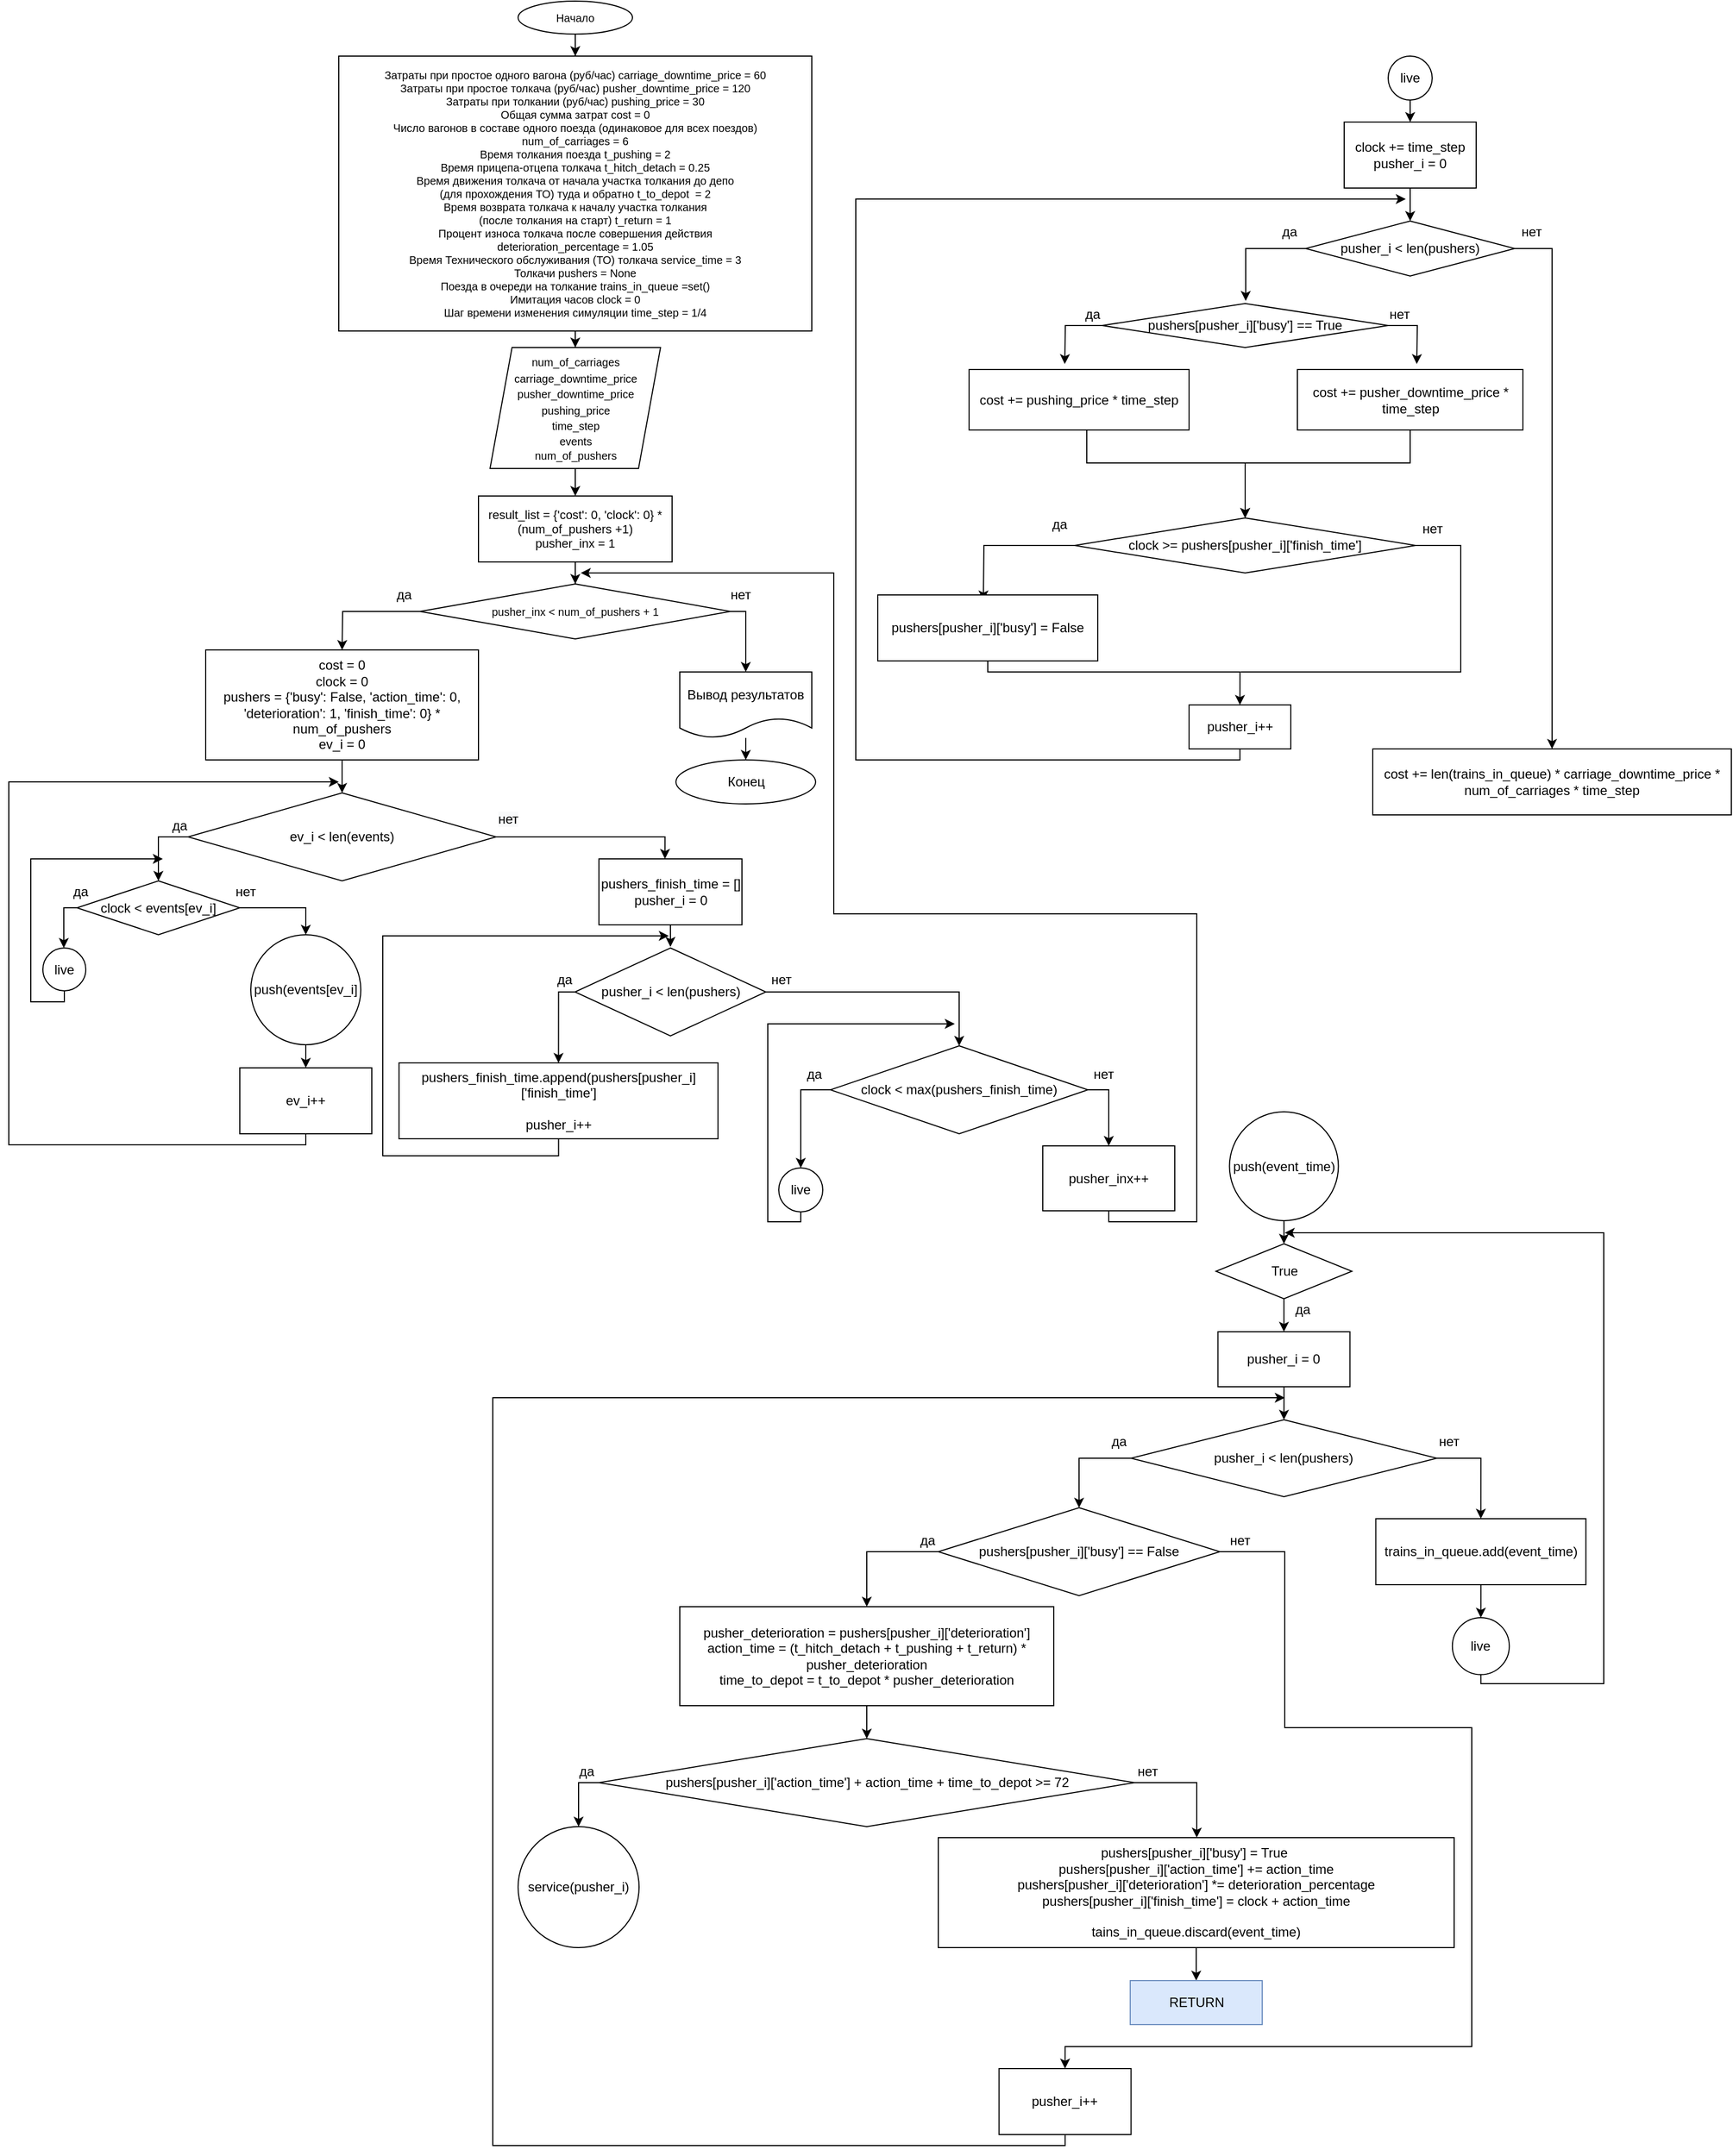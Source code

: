 <mxfile version="13.7.9" type="device"><diagram id="8VzFEbiRqdYyWwuXummy" name="main"><mxGraphModel dx="2607" dy="3995" grid="1" gridSize="10" guides="1" tooltips="1" connect="1" arrows="1" fold="1" page="1" pageScale="1" pageWidth="827" pageHeight="1169" math="0" shadow="0"><root><mxCell id="0"/><mxCell id="1" parent="0"/><mxCell id="mQcYzWF9HhW6J_yW_j6e-83" style="edgeStyle=orthogonalEdgeStyle;rounded=0;orthogonalLoop=1;jettySize=auto;html=1;entryX=0.5;entryY=0;entryDx=0;entryDy=0;" edge="1" parent="1" source="jRvu3xaiUDtHswaDYmxV-2" target="jRvu3xaiUDtHswaDYmxV-4"><mxGeometry relative="1" as="geometry"/></mxCell><mxCell id="jRvu3xaiUDtHswaDYmxV-2" value="&lt;font style=&quot;font-size: 10px&quot;&gt;Начало&lt;/font&gt;" style="ellipse;whiteSpace=wrap;html=1;" parent="1" vertex="1"><mxGeometry x="543" y="-2230" width="104" height="30" as="geometry"/></mxCell><mxCell id="mQcYzWF9HhW6J_yW_j6e-84" style="edgeStyle=orthogonalEdgeStyle;rounded=0;orthogonalLoop=1;jettySize=auto;html=1;entryX=0.5;entryY=0;entryDx=0;entryDy=0;" edge="1" parent="1" source="jRvu3xaiUDtHswaDYmxV-4" target="jRvu3xaiUDtHswaDYmxV-6"><mxGeometry relative="1" as="geometry"/></mxCell><mxCell id="jRvu3xaiUDtHswaDYmxV-4" value="&lt;p style=&quot;font-size: 10px&quot; align=&quot;center&quot;&gt;&lt;font style=&quot;font-size: 10px&quot; face=&quot;Helvetica&quot;&gt;&lt;span style=&quot;background-color: rgb(255 , 255 , 255)&quot;&gt;Затраты при простое одного вагона (руб/час) &lt;/span&gt;&lt;span style=&quot;background-color: rgb(255 , 255 , 255)&quot;&gt;&lt;span style=&quot;background-color: rgb(255 , 255 , 255)&quot;&gt;carriage_downtime_price = 60&lt;/span&gt;&lt;br&gt;&lt;/span&gt;&lt;/font&gt;    &lt;font style=&quot;font-size: 10px&quot; face=&quot;Helvetica&quot;&gt;&lt;span style=&quot;background-color: rgb(255 , 255 , 255)&quot;&gt;Затраты при простое толкача (руб/час)&lt;/span&gt;&lt;span style=&quot;background-color: rgb(255 , 255 , 255)&quot;&gt;&lt;span style=&quot;background-color: rgb(255 , 255 , 255)&quot;&gt; pusher_downtime_price&lt;/span&gt; = 120&lt;br&gt;&lt;/span&gt;&lt;/font&gt;    &lt;font style=&quot;font-size: 10px&quot; face=&quot;Helvetica&quot;&gt;&lt;span style=&quot;background-color: rgb(255 , 255 , 255)&quot;&gt;Затраты при толкании (руб/час)&lt;/span&gt;&lt;span style=&quot;background-color: rgb(255 , 255 , 255)&quot;&gt;&lt;span style=&quot;background-color: rgb(255 , 255 , 255)&quot;&gt; pushing_price&lt;/span&gt; = 30&lt;br&gt;&lt;/span&gt;&lt;/font&gt;    &lt;font style=&quot;font-size: 10px&quot; face=&quot;Helvetica&quot;&gt;&lt;span style=&quot;background-color: rgb(255 , 255 , 255)&quot;&gt;Общая сумма затрат &lt;/span&gt;&lt;span style=&quot;background-color: rgb(255 , 255 , 255)&quot;&gt;&lt;span style=&quot;background-color: rgb(255 , 255 , 255)&quot;&gt;cost = 0&lt;/span&gt;&lt;br&gt;&lt;/span&gt;&lt;/font&gt;    &lt;font style=&quot;font-size: 10px&quot; face=&quot;Helvetica&quot;&gt;&lt;span style=&quot;background-color: rgb(255 , 255 , 255)&quot;&gt;Число вагонов в составе одного поезда (одинаковое для всех поездов)&lt;/span&gt;&lt;br&gt;&lt;span style=&quot;background-color: rgb(255 , 255 , 255)&quot;&gt;&lt;span style=&quot;background-color: rgb(255 , 255 , 255)&quot;&gt;&lt;span style=&quot;background-color: rgb(255 , 255 , 255)&quot;&gt;&lt;/span&gt;num_of_carriages&lt;/span&gt; = 6&lt;br&gt;&lt;/span&gt;&lt;/font&gt;    &lt;font style=&quot;font-size: 10px&quot; face=&quot;Helvetica&quot;&gt;&lt;span style=&quot;background-color: rgb(255 , 255 , 255)&quot;&gt;Время толкания поезда&lt;/span&gt;&lt;span style=&quot;background-color: rgb(255 , 255 , 255)&quot;&gt;&lt;span style=&quot;background-color: rgb(255 , 255 , 255)&quot;&gt; t_pushing&lt;/span&gt; = 2&lt;br&gt;&lt;/span&gt;&lt;/font&gt;    &lt;font style=&quot;font-size: 10px&quot; face=&quot;Helvetica&quot;&gt;&lt;span style=&quot;background-color: rgb(255 , 255 , 255)&quot;&gt;Время прицепа-отцепа толкача&lt;/span&gt;&lt;span style=&quot;background-color: rgb(255 , 255 , 255)&quot;&gt;&lt;span style=&quot;background-color: rgb(255 , 255 , 255)&quot;&gt; t_hitch_detach = 0.25&lt;/span&gt;&lt;br&gt;&lt;/span&gt;&lt;/font&gt;    &lt;font style=&quot;font-size: 10px&quot; face=&quot;Helvetica&quot;&gt;&lt;span style=&quot;background-color: rgb(255 , 255 , 255)&quot;&gt;Время движения толкача от начала участка толкания до депо&lt;br&gt;    (для прохождения ТО) туда и обратно&lt;/span&gt;&lt;span style=&quot;background-color: rgb(255 , 255 , 255)&quot;&gt;&lt;span style=&quot;background-color: rgb(255 , 255 , 255)&quot;&gt; t_to_depot&lt;/span&gt;&amp;nbsp; = 2&lt;br&gt;&lt;/span&gt;&lt;/font&gt;    &lt;font style=&quot;font-size: 10px&quot; face=&quot;Helvetica&quot;&gt;&lt;span style=&quot;background-color: rgb(255 , 255 , 255)&quot;&gt;Время возврата толкача к началу участка толкания&lt;br&gt;    (после толкания на старт)&lt;/span&gt;&lt;span style=&quot;background-color: rgb(255 , 255 , 255)&quot;&gt;&lt;span style=&quot;background-color: rgb(255 , 255 , 255)&quot;&gt; t_return&lt;/span&gt; = 1&lt;br&gt;&lt;/span&gt;&lt;/font&gt;    &lt;font style=&quot;font-size: 10px&quot; face=&quot;Helvetica&quot;&gt;&lt;span style=&quot;background-color: rgb(255 , 255 , 255)&quot;&gt;Процент износа толкача после совершения действия&lt;/span&gt;&lt;br&gt;&lt;span style=&quot;background-color: rgb(255 , 255 , 255)&quot;&gt;&lt;span style=&quot;background-color: rgb(255 , 255 , 255)&quot;&gt;&lt;span style=&quot;background-color: rgb(255 , 255 , 255)&quot;&gt;&lt;/span&gt;deterioration_percentage&lt;/span&gt; = 1.05&lt;br&gt;&lt;/span&gt;&lt;/font&gt;    &lt;font style=&quot;font-size: 10px&quot; face=&quot;Helvetica&quot;&gt;&lt;span style=&quot;background-color: rgb(255 , 255 , 255)&quot;&gt;Время Технического обслуживания (ТО) толкача&lt;/span&gt;&lt;span style=&quot;background-color: rgb(255 , 255 , 255)&quot;&gt;&lt;span style=&quot;background-color: rgb(255 , 255 , 255)&quot;&gt; service_time&lt;/span&gt; = 3&lt;br&gt;&lt;/span&gt;&lt;/font&gt;    &lt;font style=&quot;font-size: 10px&quot; face=&quot;Helvetica&quot;&gt;&lt;span style=&quot;background-color: rgb(255 , 255 , 255)&quot;&gt;Толкачи&lt;/span&gt;&lt;span style=&quot;background-color: rgb(255 , 255 , 255)&quot;&gt;&lt;span style=&quot;background-color: rgb(255 , 255 , 255)&quot;&gt; pushers&lt;/span&gt; = None&lt;br&gt;&lt;/span&gt;&lt;/font&gt;    &lt;font style=&quot;font-size: 10px&quot; face=&quot;Helvetica&quot;&gt;&lt;span style=&quot;background-color: rgb(255 , 255 , 255)&quot;&gt;Поезда в очереди на толкание&lt;/span&gt;&lt;span style=&quot;background-color: rgb(255 , 255 , 255)&quot;&gt;&lt;span style=&quot;background-color: rgb(255 , 255 , 255)&quot;&gt; trains_in_queue&lt;/span&gt; =set()&lt;br&gt;&lt;/span&gt;&lt;/font&gt;    &lt;font style=&quot;font-size: 10px&quot; face=&quot;Helvetica&quot;&gt;&lt;span style=&quot;background-color: rgb(255 , 255 , 255)&quot;&gt;Имитация часов&lt;/span&gt;&lt;span style=&quot;background-color: rgb(255 , 255 , 255)&quot;&gt;&lt;span style=&quot;background-color: rgb(255 , 255 , 255)&quot;&gt; clock&lt;/span&gt; = 0&lt;br&gt;&lt;/span&gt;&lt;/font&gt;    &lt;font style=&quot;font-size: 10px&quot; face=&quot;Helvetica&quot;&gt;&lt;span style=&quot;background-color: rgb(255 , 255 , 255)&quot;&gt;Шаг времени изменения симуляции&lt;/span&gt;&lt;span style=&quot;background-color: rgb(255 , 255 , 255)&quot;&gt;&lt;span style=&quot;background-color: rgb(255 , 255 , 255)&quot;&gt;&lt;/span&gt; time_step = 1/4&lt;br&gt;&lt;/span&gt;&lt;/font&gt;&lt;/p&gt;" style="rounded=0;whiteSpace=wrap;html=1;" parent="1" vertex="1"><mxGeometry x="380" y="-2180" width="430" height="250" as="geometry"/></mxCell><mxCell id="mQcYzWF9HhW6J_yW_j6e-85" style="edgeStyle=orthogonalEdgeStyle;rounded=0;orthogonalLoop=1;jettySize=auto;html=1;entryX=0.5;entryY=0;entryDx=0;entryDy=0;" edge="1" parent="1" source="jRvu3xaiUDtHswaDYmxV-6" target="jRvu3xaiUDtHswaDYmxV-19"><mxGeometry relative="1" as="geometry"/></mxCell><mxCell id="jRvu3xaiUDtHswaDYmxV-6" value="&lt;div&gt;&lt;font style=&quot;font-size: 10px&quot; face=&quot;Helvetica&quot;&gt;&lt;span style=&quot;background-color: rgb(255 , 255 , 255)&quot;&gt;&lt;span style=&quot;background-color: rgb(255 , 255 , 255)&quot;&gt;&lt;span style=&quot;background-color: rgb(255 , 255 , 255)&quot;&gt;&lt;/span&gt;num_of_carriages&lt;/span&gt;&lt;br&gt;&lt;/span&gt;&lt;/font&gt;&lt;/div&gt;&lt;div&gt;&lt;font style=&quot;font-size: 10px&quot; face=&quot;Helvetica&quot;&gt;&lt;span style=&quot;background-color: rgb(255 , 255 , 255)&quot;&gt;&lt;/span&gt;&lt;span style=&quot;background-color: rgb(255 , 255 , 255)&quot;&gt;&lt;span style=&quot;background-color: rgb(255 , 255 , 255)&quot;&gt;carriage_downtime_price &lt;/span&gt;&lt;/span&gt;&lt;/font&gt;&lt;br&gt;&lt;font style=&quot;font-size: 10px&quot; face=&quot;Helvetica&quot;&gt;&lt;span style=&quot;background-color: rgb(255 , 255 , 255)&quot;&gt;&lt;/span&gt;&lt;/font&gt;&lt;/div&gt;&lt;div&gt;&lt;font style=&quot;font-size: 10px&quot; face=&quot;Helvetica&quot;&gt;&lt;span style=&quot;background-color: rgb(255 , 255 , 255)&quot;&gt;&lt;/span&gt;&lt;/font&gt;&lt;/div&gt;&lt;div&gt;&lt;font style=&quot;font-size: 10px&quot; face=&quot;Helvetica&quot;&gt;&lt;span style=&quot;background-color: rgb(255 , 255 , 255)&quot;&gt;&lt;span style=&quot;background-color: rgb(255 , 255 , 255)&quot;&gt;pusher_downtime_price&lt;/span&gt;&lt;/span&gt;&lt;/font&gt;&lt;/div&gt;&lt;div&gt;&lt;font style=&quot;font-size: 10px&quot; face=&quot;Helvetica&quot;&gt;&lt;span style=&quot;background-color: rgb(255 , 255 , 255)&quot;&gt;&lt;span style=&quot;background-color: rgb(255 , 255 , 255)&quot;&gt;&lt;font style=&quot;font-size: 10px&quot; face=&quot;Helvetica&quot;&gt;&lt;span style=&quot;background-color: rgb(255 , 255 , 255)&quot;&gt;&lt;span style=&quot;background-color: rgb(255 , 255 , 255)&quot;&gt;pushing_price&lt;/span&gt;&lt;/span&gt;&lt;/font&gt;&lt;/span&gt;&lt;/span&gt;&lt;/font&gt;&lt;/div&gt;&lt;div&gt;&lt;font style=&quot;font-size: 10px&quot; face=&quot;Helvetica&quot;&gt;&lt;span style=&quot;background-color: rgb(255 , 255 , 255)&quot;&gt;&lt;span style=&quot;background-color: rgb(255 , 255 , 255)&quot;&gt;&lt;font style=&quot;font-size: 10px&quot; face=&quot;Helvetica&quot;&gt;&lt;span style=&quot;background-color: rgb(255 , 255 , 255)&quot;&gt;&lt;span style=&quot;background-color: rgb(255 , 255 , 255)&quot;&gt;&lt;font style=&quot;font-size: 10px&quot; face=&quot;Helvetica&quot;&gt;&lt;span style=&quot;background-color: rgb(255 , 255 , 255)&quot;&gt;time_step&lt;/span&gt;&lt;/font&gt;&lt;/span&gt;&lt;/span&gt;&lt;/font&gt;&lt;/span&gt;&lt;/span&gt;&lt;/font&gt;&lt;/div&gt;&lt;div&gt;&lt;font style=&quot;font-size: 10px&quot; face=&quot;Helvetica&quot;&gt;&lt;span style=&quot;background-color: rgb(255 , 255 , 255)&quot;&gt;&lt;span style=&quot;background-color: rgb(255 , 255 , 255)&quot;&gt;&lt;font style=&quot;font-size: 10px&quot; face=&quot;Helvetica&quot;&gt;&lt;span style=&quot;background-color: rgb(255 , 255 , 255)&quot;&gt;&lt;span style=&quot;background-color: rgb(255 , 255 , 255)&quot;&gt;&lt;font style=&quot;font-size: 10px&quot; face=&quot;Helvetica&quot;&gt;&lt;span style=&quot;background-color: rgb(255 , 255 , 255)&quot;&gt;events&lt;br&gt;&lt;/span&gt;&lt;/font&gt;&lt;/span&gt;&lt;/span&gt;&lt;/font&gt;&lt;/span&gt;&lt;/span&gt;&lt;/font&gt;&lt;/div&gt;&lt;div style=&quot;font-size: 10px&quot;&gt;num_of_pushers&lt;br&gt;&lt;/div&gt;" style="shape=parallelogram;perimeter=parallelogramPerimeter;whiteSpace=wrap;html=1;fixedSize=1;align=center;" parent="1" vertex="1"><mxGeometry x="517.5" y="-1915" width="155" height="110" as="geometry"/></mxCell><mxCell id="jRvu3xaiUDtHswaDYmxV-7" style="edgeStyle=orthogonalEdgeStyle;rounded=0;orthogonalLoop=1;jettySize=auto;html=1;exitX=0;exitY=0.5;exitDx=0;exitDy=0;entryX=0.5;entryY=0;entryDx=0;entryDy=0;" parent="1" source="jRvu3xaiUDtHswaDYmxV-9" edge="1"><mxGeometry relative="1" as="geometry"><mxPoint x="383" y="-1640" as="targetPoint"/></mxGeometry></mxCell><mxCell id="mQcYzWF9HhW6J_yW_j6e-87" style="edgeStyle=orthogonalEdgeStyle;rounded=0;orthogonalLoop=1;jettySize=auto;html=1;entryX=0.5;entryY=0;entryDx=0;entryDy=0;" edge="1" parent="1" source="jRvu3xaiUDtHswaDYmxV-9" target="mQcYzWF9HhW6J_yW_j6e-70"><mxGeometry relative="1" as="geometry"><Array as="points"><mxPoint x="750" y="-1675"/></Array></mxGeometry></mxCell><mxCell id="jRvu3xaiUDtHswaDYmxV-9" value="&lt;font style=&quot;font-size: 10px&quot;&gt;pusher_inx &amp;lt; num_of_pushers + 1&lt;/font&gt;" style="rhombus;whiteSpace=wrap;html=1;" parent="1" vertex="1"><mxGeometry x="454" y="-1700" width="282" height="50" as="geometry"/></mxCell><mxCell id="mQcYzWF9HhW6J_yW_j6e-24" style="edgeStyle=orthogonalEdgeStyle;rounded=0;orthogonalLoop=1;jettySize=auto;html=1;entryX=0.5;entryY=0;entryDx=0;entryDy=0;" edge="1" parent="1" source="jRvu3xaiUDtHswaDYmxV-10" target="jRvu3xaiUDtHswaDYmxV-21"><mxGeometry relative="1" as="geometry"/></mxCell><mxCell id="jRvu3xaiUDtHswaDYmxV-10" value="&lt;div&gt;cost = 0&lt;/div&gt;&lt;div&gt;clock = 0&lt;/div&gt;&lt;div&gt;pushers = {'busy': False, 'action_time': 0, 'deterioration': 1, 'finish_time': 0} * num_of_pushers&lt;/div&gt;&lt;div&gt;ev_i = 0&lt;br&gt;&lt;/div&gt;" style="rounded=0;whiteSpace=wrap;html=1;" parent="1" vertex="1"><mxGeometry x="259" y="-1640" width="248" height="100" as="geometry"/></mxCell><mxCell id="jRvu3xaiUDtHswaDYmxV-14" value="да" style="text;html=1;align=center;verticalAlign=middle;resizable=0;points=[];autosize=1;" parent="1" vertex="1"><mxGeometry x="424" y="-1700" width="30" height="20" as="geometry"/></mxCell><mxCell id="mQcYzWF9HhW6J_yW_j6e-86" style="edgeStyle=orthogonalEdgeStyle;rounded=0;orthogonalLoop=1;jettySize=auto;html=1;entryX=0.5;entryY=0;entryDx=0;entryDy=0;" edge="1" parent="1" source="jRvu3xaiUDtHswaDYmxV-19" target="jRvu3xaiUDtHswaDYmxV-9"><mxGeometry relative="1" as="geometry"/></mxCell><mxCell id="jRvu3xaiUDtHswaDYmxV-19" value="&lt;div style=&quot;font-size: 11px&quot;&gt;&lt;font style=&quot;font-size: 11px&quot;&gt;result_list = {'cost': 0, 'clock': 0} * (num_of_pushers +1)&lt;br&gt;&lt;/font&gt;&lt;/div&gt;&lt;div style=&quot;font-size: 11px&quot;&gt;&lt;font style=&quot;font-size: 11px&quot;&gt;pusher_inx = 1&lt;/font&gt;&lt;/div&gt;" style="rounded=0;whiteSpace=wrap;html=1;" parent="1" vertex="1"><mxGeometry x="507" y="-1780" width="176" height="60" as="geometry"/></mxCell><mxCell id="mQcYzWF9HhW6J_yW_j6e-23" style="edgeStyle=orthogonalEdgeStyle;rounded=0;orthogonalLoop=1;jettySize=auto;html=1;entryX=0.5;entryY=0;entryDx=0;entryDy=0;" edge="1" parent="1" source="jRvu3xaiUDtHswaDYmxV-21" target="jRvu3xaiUDtHswaDYmxV-23"><mxGeometry relative="1" as="geometry"><Array as="points"><mxPoint x="383" y="-1470"/><mxPoint x="210" y="-1470"/></Array></mxGeometry></mxCell><mxCell id="mQcYzWF9HhW6J_yW_j6e-72" style="edgeStyle=orthogonalEdgeStyle;rounded=0;orthogonalLoop=1;jettySize=auto;html=1;entryX=0.462;entryY=0;entryDx=0;entryDy=0;entryPerimeter=0;" edge="1" parent="1" source="jRvu3xaiUDtHswaDYmxV-21" target="mQcYzWF9HhW6J_yW_j6e-64"><mxGeometry relative="1" as="geometry"/></mxCell><mxCell id="jRvu3xaiUDtHswaDYmxV-21" value="ev_i &amp;lt; len(events)" style="rhombus;whiteSpace=wrap;html=1;" parent="1" vertex="1"><mxGeometry x="243" y="-1510" width="280" height="80" as="geometry"/></mxCell><mxCell id="jRvu3xaiUDtHswaDYmxV-27" style="edgeStyle=orthogonalEdgeStyle;rounded=0;orthogonalLoop=1;jettySize=auto;html=1;entryX=0.5;entryY=0;entryDx=0;entryDy=0;" parent="1" source="jRvu3xaiUDtHswaDYmxV-23" target="jRvu3xaiUDtHswaDYmxV-24" edge="1"><mxGeometry relative="1" as="geometry"><Array as="points"><mxPoint x="130" y="-1405"/><mxPoint x="130" y="-1369"/></Array></mxGeometry></mxCell><mxCell id="mQcYzWF9HhW6J_yW_j6e-62" style="edgeStyle=orthogonalEdgeStyle;rounded=0;orthogonalLoop=1;jettySize=auto;html=1;entryX=0.5;entryY=0;entryDx=0;entryDy=0;" edge="1" parent="1" source="jRvu3xaiUDtHswaDYmxV-23" target="jRvu3xaiUDtHswaDYmxV-29"><mxGeometry relative="1" as="geometry"/></mxCell><mxCell id="jRvu3xaiUDtHswaDYmxV-23" value="clock &amp;lt; events[ev_i]" style="rhombus;whiteSpace=wrap;html=1;" parent="1" vertex="1"><mxGeometry x="142" y="-1430" width="148" height="49" as="geometry"/></mxCell><mxCell id="mQcYzWF9HhW6J_yW_j6e-63" style="edgeStyle=orthogonalEdgeStyle;rounded=0;orthogonalLoop=1;jettySize=auto;html=1;" edge="1" parent="1" source="jRvu3xaiUDtHswaDYmxV-24"><mxGeometry relative="1" as="geometry"><mxPoint x="220" y="-1450" as="targetPoint"/><Array as="points"><mxPoint x="131" y="-1320"/><mxPoint x="100" y="-1320"/><mxPoint x="100" y="-1450"/></Array></mxGeometry></mxCell><mxCell id="jRvu3xaiUDtHswaDYmxV-24" value="live" style="ellipse;whiteSpace=wrap;html=1;aspect=fixed;" parent="1" vertex="1"><mxGeometry x="111" y="-1369" width="39" height="39" as="geometry"/></mxCell><mxCell id="jRvu3xaiUDtHswaDYmxV-44" style="edgeStyle=orthogonalEdgeStyle;rounded=0;orthogonalLoop=1;jettySize=auto;html=1;exitX=0.5;exitY=1;exitDx=0;exitDy=0;entryX=0.5;entryY=0;entryDx=0;entryDy=0;" parent="1" source="jRvu3xaiUDtHswaDYmxV-26" target="jRvu3xaiUDtHswaDYmxV-33" edge="1"><mxGeometry relative="1" as="geometry"/></mxCell><mxCell id="jRvu3xaiUDtHswaDYmxV-26" value="live" style="ellipse;whiteSpace=wrap;html=1;aspect=fixed;" parent="1" vertex="1"><mxGeometry x="1334" y="-2180" width="40" height="40" as="geometry"/></mxCell><mxCell id="mQcYzWF9HhW6J_yW_j6e-21" style="edgeStyle=orthogonalEdgeStyle;rounded=0;orthogonalLoop=1;jettySize=auto;html=1;entryX=0.5;entryY=0;entryDx=0;entryDy=0;" edge="1" parent="1" source="jRvu3xaiUDtHswaDYmxV-29" target="jRvu3xaiUDtHswaDYmxV-74"><mxGeometry relative="1" as="geometry"><Array as="points"><mxPoint x="350" y="-1260"/><mxPoint x="350" y="-1260"/></Array></mxGeometry></mxCell><mxCell id="jRvu3xaiUDtHswaDYmxV-29" value="&lt;div&gt;push(events[ev_i]&lt;/div&gt;" style="ellipse;whiteSpace=wrap;html=1;aspect=fixed;" parent="1" vertex="1"><mxGeometry x="300" y="-1381" width="100" height="100" as="geometry"/></mxCell><mxCell id="jRvu3xaiUDtHswaDYmxV-45" style="edgeStyle=orthogonalEdgeStyle;rounded=0;orthogonalLoop=1;jettySize=auto;html=1;entryX=0.5;entryY=0;entryDx=0;entryDy=0;" parent="1" source="jRvu3xaiUDtHswaDYmxV-33" edge="1" target="jRvu3xaiUDtHswaDYmxV-34"><mxGeometry relative="1" as="geometry"><mxPoint x="1354" y="-2035" as="targetPoint"/></mxGeometry></mxCell><mxCell id="jRvu3xaiUDtHswaDYmxV-33" value="&lt;div&gt;clock += time_step&lt;/div&gt;&lt;div&gt;pusher_i = 0&lt;br&gt;&lt;/div&gt;" style="rounded=0;whiteSpace=wrap;html=1;" parent="1" vertex="1"><mxGeometry x="1294" y="-2120" width="120" height="60" as="geometry"/></mxCell><mxCell id="jRvu3xaiUDtHswaDYmxV-46" style="edgeStyle=orthogonalEdgeStyle;rounded=0;orthogonalLoop=1;jettySize=auto;html=1;exitX=0;exitY=0.5;exitDx=0;exitDy=0;entryX=0.502;entryY=-0.06;entryDx=0;entryDy=0;entryPerimeter=0;" parent="1" source="jRvu3xaiUDtHswaDYmxV-34" target="jRvu3xaiUDtHswaDYmxV-35" edge="1"><mxGeometry relative="1" as="geometry"/></mxCell><mxCell id="mQcYzWF9HhW6J_yW_j6e-17" style="edgeStyle=orthogonalEdgeStyle;rounded=0;orthogonalLoop=1;jettySize=auto;html=1;entryX=0.5;entryY=0;entryDx=0;entryDy=0;" edge="1" parent="1" source="jRvu3xaiUDtHswaDYmxV-34" target="jRvu3xaiUDtHswaDYmxV-43"><mxGeometry relative="1" as="geometry"><mxPoint x="1510" y="-1700" as="targetPoint"/><Array as="points"><mxPoint x="1483" y="-2005"/></Array></mxGeometry></mxCell><mxCell id="jRvu3xaiUDtHswaDYmxV-34" value="pusher_i &amp;lt; len(pushers)" style="rhombus;whiteSpace=wrap;html=1;" parent="1" vertex="1"><mxGeometry x="1259" y="-2030" width="190" height="50" as="geometry"/></mxCell><mxCell id="mQcYzWF9HhW6J_yW_j6e-13" style="edgeStyle=orthogonalEdgeStyle;rounded=0;orthogonalLoop=1;jettySize=auto;html=1;" edge="1" parent="1" source="jRvu3xaiUDtHswaDYmxV-35"><mxGeometry relative="1" as="geometry"><mxPoint x="1040" y="-1900" as="targetPoint"/></mxGeometry></mxCell><mxCell id="mQcYzWF9HhW6J_yW_j6e-14" style="edgeStyle=orthogonalEdgeStyle;rounded=0;orthogonalLoop=1;jettySize=auto;html=1;" edge="1" parent="1" source="jRvu3xaiUDtHswaDYmxV-35"><mxGeometry relative="1" as="geometry"><mxPoint x="1360.0" y="-1900" as="targetPoint"/></mxGeometry></mxCell><mxCell id="jRvu3xaiUDtHswaDYmxV-35" value="pushers[pusher_i]['busy'] == True" style="rhombus;whiteSpace=wrap;html=1;" parent="1" vertex="1"><mxGeometry x="1074" y="-1955" width="260" height="40" as="geometry"/></mxCell><mxCell id="jRvu3xaiUDtHswaDYmxV-51" style="edgeStyle=orthogonalEdgeStyle;rounded=0;orthogonalLoop=1;jettySize=auto;html=1;entryX=0.5;entryY=0;entryDx=0;entryDy=0;" parent="1" source="jRvu3xaiUDtHswaDYmxV-36" edge="1" target="jRvu3xaiUDtHswaDYmxV-40"><mxGeometry relative="1" as="geometry"><mxPoint x="1200" y="-1805" as="targetPoint"/><Array as="points"><mxPoint x="1060" y="-1810"/><mxPoint x="1204" y="-1810"/></Array></mxGeometry></mxCell><mxCell id="jRvu3xaiUDtHswaDYmxV-36" value="cost += pushing_price * time_step" style="rounded=0;whiteSpace=wrap;html=1;" parent="1" vertex="1"><mxGeometry x="953" y="-1895" width="200" height="55" as="geometry"/></mxCell><mxCell id="jRvu3xaiUDtHswaDYmxV-50" style="edgeStyle=orthogonalEdgeStyle;rounded=0;orthogonalLoop=1;jettySize=auto;html=1;entryX=0.5;entryY=0;entryDx=0;entryDy=0;" parent="1" source="jRvu3xaiUDtHswaDYmxV-37" target="jRvu3xaiUDtHswaDYmxV-40" edge="1"><mxGeometry relative="1" as="geometry"><Array as="points"><mxPoint x="1354" y="-1810"/><mxPoint x="1204" y="-1810"/></Array></mxGeometry></mxCell><mxCell id="jRvu3xaiUDtHswaDYmxV-37" value="cost += pusher_downtime_price * time_step" style="rounded=0;whiteSpace=wrap;html=1;" parent="1" vertex="1"><mxGeometry x="1251.5" y="-1895" width="205" height="55" as="geometry"/></mxCell><mxCell id="jRvu3xaiUDtHswaDYmxV-38" value="нет" style="text;html=1;align=center;verticalAlign=middle;resizable=0;points=[];autosize=1;" parent="1" vertex="1"><mxGeometry x="1329" y="-1955" width="30" height="20" as="geometry"/></mxCell><mxCell id="jRvu3xaiUDtHswaDYmxV-39" value="да" style="text;html=1;align=center;verticalAlign=middle;resizable=0;points=[];autosize=1;" parent="1" vertex="1"><mxGeometry x="1050" y="-1955" width="30" height="20" as="geometry"/></mxCell><mxCell id="jRvu3xaiUDtHswaDYmxV-52" style="edgeStyle=orthogonalEdgeStyle;rounded=0;orthogonalLoop=1;jettySize=auto;html=1;entryX=0.5;entryY=0;entryDx=0;entryDy=0;" parent="1" source="jRvu3xaiUDtHswaDYmxV-40" edge="1"><mxGeometry relative="1" as="geometry"><mxPoint x="966" y="-1685.0" as="targetPoint"/></mxGeometry></mxCell><mxCell id="jRvu3xaiUDtHswaDYmxV-40" value="clock &amp;gt;= pushers[pusher_i]['finish_time']" style="rhombus;whiteSpace=wrap;html=1;" parent="1" vertex="1"><mxGeometry x="1049" y="-1760" width="310" height="50" as="geometry"/></mxCell><mxCell id="mQcYzWF9HhW6J_yW_j6e-31" style="edgeStyle=orthogonalEdgeStyle;rounded=0;orthogonalLoop=1;jettySize=auto;html=1;entryX=0.5;entryY=0;entryDx=0;entryDy=0;" edge="1" parent="1" source="jRvu3xaiUDtHswaDYmxV-41" target="mQcYzWF9HhW6J_yW_j6e-30"><mxGeometry relative="1" as="geometry"><Array as="points"><mxPoint x="970" y="-1620"/><mxPoint x="1199" y="-1620"/></Array></mxGeometry></mxCell><mxCell id="jRvu3xaiUDtHswaDYmxV-41" value="pushers[pusher_i]['busy'] = False" style="rounded=0;whiteSpace=wrap;html=1;" parent="1" vertex="1"><mxGeometry x="870" y="-1690" width="200" height="60" as="geometry"/></mxCell><mxCell id="jRvu3xaiUDtHswaDYmxV-42" value="да" style="text;html=1;align=center;verticalAlign=middle;resizable=0;points=[];autosize=1;" parent="1" vertex="1"><mxGeometry x="1020" y="-1764" width="30" height="20" as="geometry"/></mxCell><mxCell id="jRvu3xaiUDtHswaDYmxV-43" value="cost += len(trains_in_queue) * carriage_downtime_price * num_of_carriages * time_step" style="rounded=0;whiteSpace=wrap;html=1;" parent="1" vertex="1"><mxGeometry x="1320" y="-1550" width="326" height="60" as="geometry"/></mxCell><mxCell id="mQcYzWF9HhW6J_yW_j6e-43" style="edgeStyle=orthogonalEdgeStyle;rounded=0;orthogonalLoop=1;jettySize=auto;html=1;entryX=0.5;entryY=0;entryDx=0;entryDy=0;" edge="1" parent="1" source="jRvu3xaiUDtHswaDYmxV-60" target="jRvu3xaiUDtHswaDYmxV-64"><mxGeometry relative="1" as="geometry"/></mxCell><mxCell id="jRvu3xaiUDtHswaDYmxV-60" value="push(event_time)" style="ellipse;whiteSpace=wrap;html=1;aspect=fixed;" parent="1" vertex="1"><mxGeometry x="1189.75" y="-1220" width="99" height="99" as="geometry"/></mxCell><mxCell id="mQcYzWF9HhW6J_yW_j6e-44" style="edgeStyle=orthogonalEdgeStyle;rounded=0;orthogonalLoop=1;jettySize=auto;html=1;entryX=0.5;entryY=0;entryDx=0;entryDy=0;" edge="1" parent="1" source="jRvu3xaiUDtHswaDYmxV-64" target="jRvu3xaiUDtHswaDYmxV-65"><mxGeometry relative="1" as="geometry"/></mxCell><mxCell id="jRvu3xaiUDtHswaDYmxV-64" value="True" style="rhombus;whiteSpace=wrap;html=1;" parent="1" vertex="1"><mxGeometry x="1177.5" y="-1100" width="123.5" height="50" as="geometry"/></mxCell><mxCell id="mQcYzWF9HhW6J_yW_j6e-34" style="edgeStyle=orthogonalEdgeStyle;rounded=0;orthogonalLoop=1;jettySize=auto;html=1;entryX=0.5;entryY=0;entryDx=0;entryDy=0;" edge="1" parent="1" source="jRvu3xaiUDtHswaDYmxV-65" target="jRvu3xaiUDtHswaDYmxV-66"><mxGeometry relative="1" as="geometry"/></mxCell><mxCell id="jRvu3xaiUDtHswaDYmxV-65" value="pusher_i = 0" style="rounded=0;whiteSpace=wrap;html=1;" parent="1" vertex="1"><mxGeometry x="1179.25" y="-1020" width="120" height="50" as="geometry"/></mxCell><mxCell id="mQcYzWF9HhW6J_yW_j6e-39" style="edgeStyle=orthogonalEdgeStyle;rounded=0;orthogonalLoop=1;jettySize=auto;html=1;entryX=0.5;entryY=0;entryDx=0;entryDy=0;" edge="1" parent="1" source="jRvu3xaiUDtHswaDYmxV-66" target="jRvu3xaiUDtHswaDYmxV-68"><mxGeometry relative="1" as="geometry"><Array as="points"><mxPoint x="1053" y="-905"/></Array></mxGeometry></mxCell><mxCell id="mQcYzWF9HhW6J_yW_j6e-40" style="edgeStyle=orthogonalEdgeStyle;rounded=0;orthogonalLoop=1;jettySize=auto;html=1;entryX=0.5;entryY=0;entryDx=0;entryDy=0;" edge="1" parent="1" source="jRvu3xaiUDtHswaDYmxV-66" target="mQcYzWF9HhW6J_yW_j6e-37"><mxGeometry relative="1" as="geometry"><Array as="points"><mxPoint x="1418" y="-905"/></Array></mxGeometry></mxCell><mxCell id="jRvu3xaiUDtHswaDYmxV-66" value="pusher_i &amp;lt; len(pushers)" style="rhombus;whiteSpace=wrap;html=1;" parent="1" vertex="1"><mxGeometry x="1100.25" y="-940" width="278" height="70" as="geometry"/></mxCell><mxCell id="mQcYzWF9HhW6J_yW_j6e-46" style="edgeStyle=orthogonalEdgeStyle;rounded=0;orthogonalLoop=1;jettySize=auto;html=1;entryX=0.5;entryY=0;entryDx=0;entryDy=0;" edge="1" parent="1" source="jRvu3xaiUDtHswaDYmxV-68" target="jRvu3xaiUDtHswaDYmxV-73"><mxGeometry relative="1" as="geometry"><mxPoint x="1410" y="-400.0" as="targetPoint"/><Array as="points"><mxPoint x="1240" y="-820"/><mxPoint x="1240" y="-660"/><mxPoint x="1410" y="-660"/><mxPoint x="1410" y="-370"/><mxPoint x="1040" y="-370"/></Array></mxGeometry></mxCell><mxCell id="mQcYzWF9HhW6J_yW_j6e-47" style="edgeStyle=orthogonalEdgeStyle;rounded=0;orthogonalLoop=1;jettySize=auto;html=1;" edge="1" parent="1" source="jRvu3xaiUDtHswaDYmxV-68" target="jRvu3xaiUDtHswaDYmxV-69"><mxGeometry relative="1" as="geometry"><Array as="points"><mxPoint x="860" y="-820"/></Array></mxGeometry></mxCell><mxCell id="jRvu3xaiUDtHswaDYmxV-68" value="pushers[pusher_i]['busy'] == False" style="rhombus;whiteSpace=wrap;html=1;" parent="1" vertex="1"><mxGeometry x="925" y="-860" width="256" height="80" as="geometry"/></mxCell><mxCell id="mQcYzWF9HhW6J_yW_j6e-48" style="edgeStyle=orthogonalEdgeStyle;rounded=0;orthogonalLoop=1;jettySize=auto;html=1;entryX=0.5;entryY=0;entryDx=0;entryDy=0;" edge="1" parent="1" source="jRvu3xaiUDtHswaDYmxV-69" target="jRvu3xaiUDtHswaDYmxV-70"><mxGeometry relative="1" as="geometry"/></mxCell><mxCell id="jRvu3xaiUDtHswaDYmxV-69" value="&lt;div&gt;pusher_deterioration = pushers[pusher_i]['deterioration']&lt;/div&gt;&lt;div&gt;action_time = (t_hitch_detach + t_pushing + t_return) * pusher_deterioration&lt;/div&gt;&lt;div&gt;time_to_depot = t_to_depot * pusher_deterioration&lt;br&gt;&lt;/div&gt;" style="rounded=0;whiteSpace=wrap;html=1;" parent="1" vertex="1"><mxGeometry x="690" y="-770" width="340" height="90" as="geometry"/></mxCell><mxCell id="mQcYzWF9HhW6J_yW_j6e-49" style="edgeStyle=orthogonalEdgeStyle;rounded=0;orthogonalLoop=1;jettySize=auto;html=1;entryX=0.5;entryY=0;entryDx=0;entryDy=0;" edge="1" parent="1" source="jRvu3xaiUDtHswaDYmxV-70" target="jRvu3xaiUDtHswaDYmxV-72"><mxGeometry relative="1" as="geometry"><Array as="points"><mxPoint x="860" y="-610"/><mxPoint x="598" y="-610"/></Array></mxGeometry></mxCell><mxCell id="mQcYzWF9HhW6J_yW_j6e-50" style="edgeStyle=orthogonalEdgeStyle;rounded=0;orthogonalLoop=1;jettySize=auto;html=1;" edge="1" parent="1" source="jRvu3xaiUDtHswaDYmxV-70" target="mQcYzWF9HhW6J_yW_j6e-35"><mxGeometry relative="1" as="geometry"><Array as="points"><mxPoint x="860" y="-610"/><mxPoint x="1160" y="-610"/></Array></mxGeometry></mxCell><mxCell id="jRvu3xaiUDtHswaDYmxV-70" value="pushers[pusher_i]['action_time'] + action_time + time_to_depot &amp;gt;= 72" style="rhombus;whiteSpace=wrap;html=1;" parent="1" vertex="1"><mxGeometry x="616.5" y="-650" width="487" height="80" as="geometry"/></mxCell><mxCell id="jRvu3xaiUDtHswaDYmxV-72" value="service(pusher_i)" style="ellipse;whiteSpace=wrap;html=1;aspect=fixed;" parent="1" vertex="1"><mxGeometry x="543" y="-570" width="110" height="110" as="geometry"/></mxCell><mxCell id="mQcYzWF9HhW6J_yW_j6e-33" style="edgeStyle=orthogonalEdgeStyle;rounded=0;orthogonalLoop=1;jettySize=auto;html=1;" edge="1" parent="1" source="jRvu3xaiUDtHswaDYmxV-73"><mxGeometry relative="1" as="geometry"><mxPoint x="1240" y="-960" as="targetPoint"/><Array as="points"><mxPoint x="1040" y="-280"/><mxPoint x="520" y="-280"/><mxPoint x="520" y="-960"/></Array></mxGeometry></mxCell><mxCell id="jRvu3xaiUDtHswaDYmxV-73" value="pusher_i++" style="rounded=0;whiteSpace=wrap;html=1;" parent="1" vertex="1"><mxGeometry x="980.25" y="-350" width="120" height="60" as="geometry"/></mxCell><mxCell id="mQcYzWF9HhW6J_yW_j6e-22" style="edgeStyle=orthogonalEdgeStyle;rounded=0;orthogonalLoop=1;jettySize=auto;html=1;" edge="1" parent="1" source="jRvu3xaiUDtHswaDYmxV-74"><mxGeometry relative="1" as="geometry"><mxPoint x="380" y="-1520" as="targetPoint"/><Array as="points"><mxPoint x="350" y="-1190"/><mxPoint x="80" y="-1190"/><mxPoint x="80" y="-1520"/></Array></mxGeometry></mxCell><mxCell id="jRvu3xaiUDtHswaDYmxV-74" value="ev_i++" style="rounded=0;whiteSpace=wrap;html=1;" parent="1" vertex="1"><mxGeometry x="290" y="-1260" width="120" height="60" as="geometry"/></mxCell><mxCell id="mQcYzWF9HhW6J_yW_j6e-11" value="" style="endArrow=none;html=1;entryX=1;entryY=0.5;entryDx=0;entryDy=0;rounded=0;" edge="1" parent="1" target="jRvu3xaiUDtHswaDYmxV-40"><mxGeometry width="50" height="50" relative="1" as="geometry"><mxPoint x="1200" y="-1620" as="sourcePoint"/><mxPoint x="1359" y="-1740" as="targetPoint"/><Array as="points"><mxPoint x="1400" y="-1620"/><mxPoint x="1400" y="-1735"/></Array></mxGeometry></mxCell><mxCell id="mQcYzWF9HhW6J_yW_j6e-12" value="нет" style="text;html=1;align=center;verticalAlign=middle;resizable=0;points=[];autosize=1;" vertex="1" parent="1"><mxGeometry x="1359" y="-1760" width="30" height="20" as="geometry"/></mxCell><mxCell id="mQcYzWF9HhW6J_yW_j6e-15" value="да" style="text;html=1;align=center;verticalAlign=middle;resizable=0;points=[];autosize=1;" vertex="1" parent="1"><mxGeometry x="1229" y="-2030" width="30" height="20" as="geometry"/></mxCell><mxCell id="mQcYzWF9HhW6J_yW_j6e-16" value="нет" style="text;html=1;align=center;verticalAlign=middle;resizable=0;points=[];autosize=1;" vertex="1" parent="1"><mxGeometry x="1449" y="-2030" width="30" height="20" as="geometry"/></mxCell><mxCell id="mQcYzWF9HhW6J_yW_j6e-18" value="да" style="text;html=1;align=center;verticalAlign=middle;resizable=0;points=[];autosize=1;" vertex="1" parent="1"><mxGeometry x="130" y="-1430" width="30" height="20" as="geometry"/></mxCell><mxCell id="mQcYzWF9HhW6J_yW_j6e-19" value="нет" style="text;html=1;align=center;verticalAlign=middle;resizable=0;points=[];autosize=1;" vertex="1" parent="1"><mxGeometry x="280" y="-1430" width="30" height="20" as="geometry"/></mxCell><mxCell id="mQcYzWF9HhW6J_yW_j6e-25" value="да" style="text;html=1;align=center;verticalAlign=middle;resizable=0;points=[];autosize=1;" vertex="1" parent="1"><mxGeometry x="220" y="-1490" width="30" height="20" as="geometry"/></mxCell><mxCell id="mQcYzWF9HhW6J_yW_j6e-29" value="&lt;span style=&quot;color: rgb(0, 0, 0); font-family: helvetica; font-size: 12px; font-style: normal; font-weight: 400; letter-spacing: normal; text-align: center; text-indent: 0px; text-transform: none; word-spacing: 0px; background-color: rgb(248, 249, 250); display: inline; float: none;&quot;&gt;нет&lt;/span&gt;" style="text;whiteSpace=wrap;html=1;" vertex="1" parent="1"><mxGeometry x="523" y="-1500" width="40" height="30" as="geometry"/></mxCell><mxCell id="mQcYzWF9HhW6J_yW_j6e-32" style="edgeStyle=orthogonalEdgeStyle;rounded=0;orthogonalLoop=1;jettySize=auto;html=1;" edge="1" parent="1" source="mQcYzWF9HhW6J_yW_j6e-30"><mxGeometry relative="1" as="geometry"><mxPoint x="1350" y="-2050" as="targetPoint"/><Array as="points"><mxPoint x="1199" y="-1540"/><mxPoint x="850" y="-1540"/><mxPoint x="850" y="-2050"/></Array></mxGeometry></mxCell><mxCell id="mQcYzWF9HhW6J_yW_j6e-30" value="pusher_i++" style="rounded=0;whiteSpace=wrap;html=1;" vertex="1" parent="1"><mxGeometry x="1153" y="-1590" width="92.5" height="40" as="geometry"/></mxCell><mxCell id="mQcYzWF9HhW6J_yW_j6e-53" style="edgeStyle=orthogonalEdgeStyle;rounded=0;orthogonalLoop=1;jettySize=auto;html=1;entryX=0.5;entryY=0;entryDx=0;entryDy=0;" edge="1" parent="1" source="mQcYzWF9HhW6J_yW_j6e-35" target="mQcYzWF9HhW6J_yW_j6e-36"><mxGeometry relative="1" as="geometry"/></mxCell><mxCell id="mQcYzWF9HhW6J_yW_j6e-35" value="pushers[pusher_i]['busy']&lt;span&gt;&amp;nbsp;= True&amp;nbsp;&lt;/span&gt;&lt;br&gt;&lt;div&gt;pushers[pusher_i]['action_time'] += action_time&lt;br&gt;&lt;/div&gt;&lt;div&gt;pushers[pusher_i]['deterioration'] *= deterioration_percentage&lt;br&gt;&lt;/div&gt;&lt;div&gt;pushers[pusher_i]['finish_time'] = clock + action_time&lt;br&gt;&lt;/div&gt;&lt;div&gt;&lt;br&gt;&lt;/div&gt;&lt;div&gt;tains_in_queue.discard(event_time)&lt;/div&gt;" style="rounded=0;whiteSpace=wrap;html=1;" vertex="1" parent="1"><mxGeometry x="925" y="-560" width="469" height="100" as="geometry"/></mxCell><mxCell id="mQcYzWF9HhW6J_yW_j6e-36" value="RETURN" style="rounded=0;whiteSpace=wrap;html=1;fillColor=#dae8fc;strokeColor=#6c8ebf;" vertex="1" parent="1"><mxGeometry x="1099.5" y="-430" width="120" height="40" as="geometry"/></mxCell><mxCell id="mQcYzWF9HhW6J_yW_j6e-41" style="edgeStyle=orthogonalEdgeStyle;rounded=0;orthogonalLoop=1;jettySize=auto;html=1;entryX=0.5;entryY=0;entryDx=0;entryDy=0;" edge="1" parent="1" source="mQcYzWF9HhW6J_yW_j6e-37" target="mQcYzWF9HhW6J_yW_j6e-38"><mxGeometry relative="1" as="geometry"/></mxCell><mxCell id="mQcYzWF9HhW6J_yW_j6e-37" value="trains_in_queue.add(event_time)" style="rounded=0;whiteSpace=wrap;html=1;" vertex="1" parent="1"><mxGeometry x="1322.76" y="-850" width="191" height="60" as="geometry"/></mxCell><mxCell id="mQcYzWF9HhW6J_yW_j6e-42" style="edgeStyle=orthogonalEdgeStyle;rounded=0;orthogonalLoop=1;jettySize=auto;html=1;" edge="1" parent="1" source="mQcYzWF9HhW6J_yW_j6e-38"><mxGeometry relative="1" as="geometry"><mxPoint x="1240" y="-1110" as="targetPoint"/><Array as="points"><mxPoint x="1418" y="-700"/><mxPoint x="1530" y="-700"/><mxPoint x="1530" y="-1110"/></Array></mxGeometry></mxCell><mxCell id="mQcYzWF9HhW6J_yW_j6e-38" value="live" style="ellipse;whiteSpace=wrap;html=1;aspect=fixed;" vertex="1" parent="1"><mxGeometry x="1392.38" y="-760" width="51.75" height="51.75" as="geometry"/></mxCell><mxCell id="mQcYzWF9HhW6J_yW_j6e-54" value="да" style="text;html=1;align=center;verticalAlign=middle;resizable=0;points=[];autosize=1;" vertex="1" parent="1"><mxGeometry x="1241" y="-1050" width="30" height="20" as="geometry"/></mxCell><mxCell id="mQcYzWF9HhW6J_yW_j6e-55" value="нет" style="text;html=1;align=center;verticalAlign=middle;resizable=0;points=[];autosize=1;" vertex="1" parent="1"><mxGeometry x="1374" y="-930" width="30" height="20" as="geometry"/></mxCell><mxCell id="mQcYzWF9HhW6J_yW_j6e-56" value="нет" style="text;html=1;align=center;verticalAlign=middle;resizable=0;points=[];autosize=1;" vertex="1" parent="1"><mxGeometry x="1099.5" y="-630" width="30" height="20" as="geometry"/></mxCell><mxCell id="mQcYzWF9HhW6J_yW_j6e-57" value="да" style="text;html=1;align=center;verticalAlign=middle;resizable=0;points=[];autosize=1;" vertex="1" parent="1"><mxGeometry x="1074" y="-930" width="30" height="20" as="geometry"/></mxCell><mxCell id="mQcYzWF9HhW6J_yW_j6e-58" value="да" style="text;html=1;align=center;verticalAlign=middle;resizable=0;points=[];autosize=1;" vertex="1" parent="1"><mxGeometry x="590" y="-630" width="30" height="20" as="geometry"/></mxCell><mxCell id="mQcYzWF9HhW6J_yW_j6e-59" value="да" style="text;html=1;align=center;verticalAlign=middle;resizable=0;points=[];autosize=1;" vertex="1" parent="1"><mxGeometry x="900" y="-840" width="30" height="20" as="geometry"/></mxCell><mxCell id="mQcYzWF9HhW6J_yW_j6e-60" value="нет" style="text;html=1;align=center;verticalAlign=middle;resizable=0;points=[];autosize=1;" vertex="1" parent="1"><mxGeometry x="1184.25" y="-840" width="30" height="20" as="geometry"/></mxCell><mxCell id="mQcYzWF9HhW6J_yW_j6e-75" style="edgeStyle=orthogonalEdgeStyle;rounded=0;orthogonalLoop=1;jettySize=auto;html=1;" edge="1" parent="1" source="mQcYzWF9HhW6J_yW_j6e-64"><mxGeometry relative="1" as="geometry"><mxPoint x="681.5" y="-1370" as="targetPoint"/></mxGeometry></mxCell><mxCell id="mQcYzWF9HhW6J_yW_j6e-64" value="pushers_finish_time = []&lt;br&gt;pusher_i = 0" style="rounded=0;whiteSpace=wrap;html=1;" vertex="1" parent="1"><mxGeometry x="616.5" y="-1450" width="130" height="60" as="geometry"/></mxCell><mxCell id="mQcYzWF9HhW6J_yW_j6e-78" style="edgeStyle=orthogonalEdgeStyle;rounded=0;orthogonalLoop=1;jettySize=auto;html=1;" edge="1" parent="1" source="mQcYzWF9HhW6J_yW_j6e-65" target="mQcYzWF9HhW6J_yW_j6e-67"><mxGeometry relative="1" as="geometry"/></mxCell><mxCell id="mQcYzWF9HhW6J_yW_j6e-94" style="edgeStyle=orthogonalEdgeStyle;rounded=0;orthogonalLoop=1;jettySize=auto;html=1;entryX=0.5;entryY=0;entryDx=0;entryDy=0;" edge="1" parent="1" source="mQcYzWF9HhW6J_yW_j6e-65" target="mQcYzWF9HhW6J_yW_j6e-66"><mxGeometry relative="1" as="geometry"><Array as="points"><mxPoint x="580" y="-1329"/></Array></mxGeometry></mxCell><mxCell id="mQcYzWF9HhW6J_yW_j6e-65" value="pusher_i &amp;lt; len(pushers)" style="rhombus;whiteSpace=wrap;html=1;" vertex="1" parent="1"><mxGeometry x="594.75" y="-1369" width="173.5" height="80" as="geometry"/></mxCell><mxCell id="mQcYzWF9HhW6J_yW_j6e-77" style="edgeStyle=orthogonalEdgeStyle;rounded=0;orthogonalLoop=1;jettySize=auto;html=1;" edge="1" parent="1" source="mQcYzWF9HhW6J_yW_j6e-66"><mxGeometry relative="1" as="geometry"><mxPoint x="680" y="-1380" as="targetPoint"/><Array as="points"><mxPoint x="580" y="-1180"/><mxPoint x="420" y="-1180"/><mxPoint x="420" y="-1380"/></Array></mxGeometry></mxCell><mxCell id="mQcYzWF9HhW6J_yW_j6e-66" value="pushers_finish_time.append(pushers[pusher_i]['finish_time']&lt;br&gt;&lt;br&gt;pusher_i++" style="rounded=0;whiteSpace=wrap;html=1;" vertex="1" parent="1"><mxGeometry x="434.75" y="-1264.5" width="290" height="69" as="geometry"/></mxCell><mxCell id="mQcYzWF9HhW6J_yW_j6e-79" style="edgeStyle=orthogonalEdgeStyle;rounded=0;orthogonalLoop=1;jettySize=auto;html=1;entryX=0.5;entryY=0;entryDx=0;entryDy=0;" edge="1" parent="1" source="mQcYzWF9HhW6J_yW_j6e-67" target="mQcYzWF9HhW6J_yW_j6e-68"><mxGeometry relative="1" as="geometry"><Array as="points"><mxPoint x="800" y="-1240"/><mxPoint x="800" y="-1170"/></Array></mxGeometry></mxCell><mxCell id="mQcYzWF9HhW6J_yW_j6e-81" style="edgeStyle=orthogonalEdgeStyle;rounded=0;orthogonalLoop=1;jettySize=auto;html=1;entryX=0.5;entryY=0;entryDx=0;entryDy=0;" edge="1" parent="1" source="mQcYzWF9HhW6J_yW_j6e-67" target="mQcYzWF9HhW6J_yW_j6e-69"><mxGeometry relative="1" as="geometry"><Array as="points"><mxPoint x="944" y="-1240"/><mxPoint x="1080" y="-1240"/></Array></mxGeometry></mxCell><mxCell id="mQcYzWF9HhW6J_yW_j6e-67" value="clock &amp;lt; max(pushers_finish_time)" style="rhombus;whiteSpace=wrap;html=1;" vertex="1" parent="1"><mxGeometry x="827" y="-1280" width="234" height="80" as="geometry"/></mxCell><mxCell id="mQcYzWF9HhW6J_yW_j6e-80" style="edgeStyle=orthogonalEdgeStyle;rounded=0;orthogonalLoop=1;jettySize=auto;html=1;" edge="1" parent="1" source="mQcYzWF9HhW6J_yW_j6e-68"><mxGeometry relative="1" as="geometry"><mxPoint x="940" y="-1300" as="targetPoint"/><Array as="points"><mxPoint x="800" y="-1120"/><mxPoint x="770" y="-1120"/><mxPoint x="770" y="-1300"/></Array></mxGeometry></mxCell><mxCell id="mQcYzWF9HhW6J_yW_j6e-68" value="live" style="ellipse;whiteSpace=wrap;html=1;aspect=fixed;" vertex="1" parent="1"><mxGeometry x="780" y="-1169" width="40" height="40" as="geometry"/></mxCell><mxCell id="mQcYzWF9HhW6J_yW_j6e-82" style="edgeStyle=orthogonalEdgeStyle;rounded=0;orthogonalLoop=1;jettySize=auto;html=1;" edge="1" parent="1" source="mQcYzWF9HhW6J_yW_j6e-69"><mxGeometry relative="1" as="geometry"><mxPoint x="600" y="-1710" as="targetPoint"/><Array as="points"><mxPoint x="1080" y="-1120"/><mxPoint x="1160" y="-1120"/><mxPoint x="1160" y="-1400"/><mxPoint x="830" y="-1400"/><mxPoint x="830" y="-1710"/></Array></mxGeometry></mxCell><mxCell id="mQcYzWF9HhW6J_yW_j6e-69" value="pusher_inx++" style="rounded=0;whiteSpace=wrap;html=1;" vertex="1" parent="1"><mxGeometry x="1020" y="-1189" width="120" height="59" as="geometry"/></mxCell><mxCell id="mQcYzWF9HhW6J_yW_j6e-96" style="edgeStyle=orthogonalEdgeStyle;rounded=0;orthogonalLoop=1;jettySize=auto;html=1;entryX=0.5;entryY=0;entryDx=0;entryDy=0;" edge="1" parent="1" source="mQcYzWF9HhW6J_yW_j6e-70" target="mQcYzWF9HhW6J_yW_j6e-71"><mxGeometry relative="1" as="geometry"/></mxCell><mxCell id="mQcYzWF9HhW6J_yW_j6e-70" value="Вывод результатов" style="shape=document;whiteSpace=wrap;html=1;boundedLbl=1;" vertex="1" parent="1"><mxGeometry x="690" y="-1620" width="120" height="60" as="geometry"/></mxCell><mxCell id="mQcYzWF9HhW6J_yW_j6e-71" value="Конец" style="ellipse;whiteSpace=wrap;html=1;" vertex="1" parent="1"><mxGeometry x="686.5" y="-1540" width="127" height="40" as="geometry"/></mxCell><mxCell id="mQcYzWF9HhW6J_yW_j6e-89" value="да" style="text;html=1;align=center;verticalAlign=middle;resizable=0;points=[];autosize=1;" vertex="1" parent="1"><mxGeometry x="570" y="-1350" width="30" height="20" as="geometry"/></mxCell><mxCell id="mQcYzWF9HhW6J_yW_j6e-90" value="да" style="text;html=1;align=center;verticalAlign=middle;resizable=0;points=[];autosize=1;" vertex="1" parent="1"><mxGeometry x="797" y="-1264.5" width="30" height="20" as="geometry"/></mxCell><mxCell id="mQcYzWF9HhW6J_yW_j6e-92" value="нет" style="text;html=1;align=center;verticalAlign=middle;resizable=0;points=[];autosize=1;" vertex="1" parent="1"><mxGeometry x="730" y="-1700" width="30" height="20" as="geometry"/></mxCell><mxCell id="mQcYzWF9HhW6J_yW_j6e-93" value="нет" style="text;html=1;align=center;verticalAlign=middle;resizable=0;points=[];autosize=1;" vertex="1" parent="1"><mxGeometry x="1060" y="-1264.5" width="30" height="20" as="geometry"/></mxCell><mxCell id="mQcYzWF9HhW6J_yW_j6e-95" value="нет" style="text;html=1;align=center;verticalAlign=middle;resizable=0;points=[];autosize=1;" vertex="1" parent="1"><mxGeometry x="767" y="-1350" width="30" height="20" as="geometry"/></mxCell></root></mxGraphModel></diagram></mxfile>
